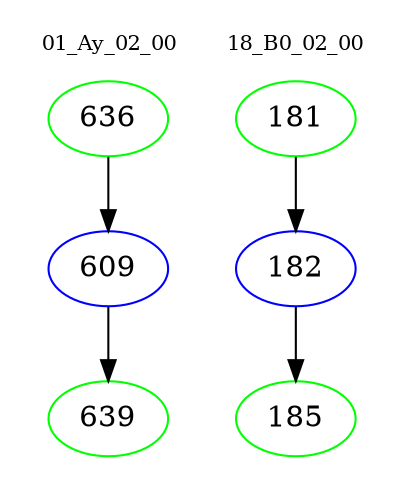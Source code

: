 digraph{
subgraph cluster_0 {
color = white
label = "01_Ay_02_00";
fontsize=10;
T0_636 [label="636", color="green"]
T0_636 -> T0_609 [color="black"]
T0_609 [label="609", color="blue"]
T0_609 -> T0_639 [color="black"]
T0_639 [label="639", color="green"]
}
subgraph cluster_1 {
color = white
label = "18_B0_02_00";
fontsize=10;
T1_181 [label="181", color="green"]
T1_181 -> T1_182 [color="black"]
T1_182 [label="182", color="blue"]
T1_182 -> T1_185 [color="black"]
T1_185 [label="185", color="green"]
}
}
